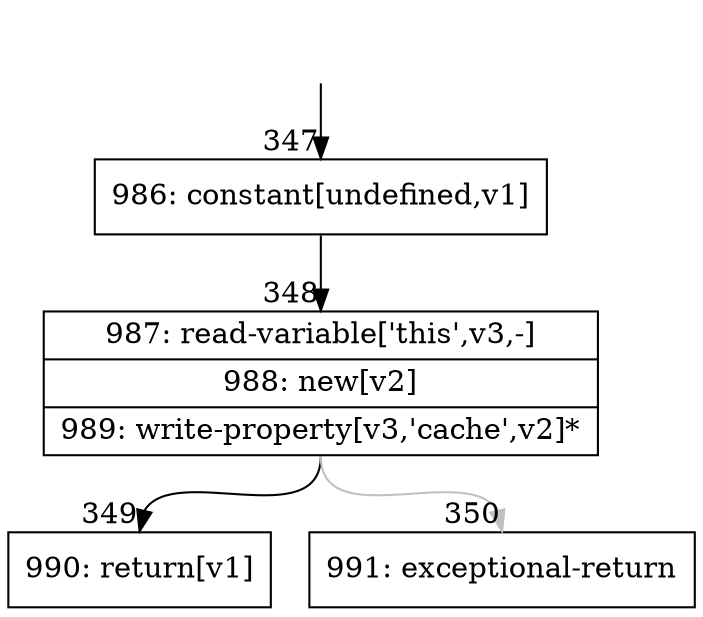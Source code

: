 digraph {
rankdir="TD"
BB_entry22[shape=none,label=""];
BB_entry22 -> BB347 [tailport=s, headport=n, headlabel="    347"]
BB347 [shape=record label="{986: constant[undefined,v1]}" ] 
BB347 -> BB348 [tailport=s, headport=n, headlabel="      348"]
BB348 [shape=record label="{987: read-variable['this',v3,-]|988: new[v2]|989: write-property[v3,'cache',v2]*}" ] 
BB348 -> BB349 [tailport=s, headport=n, headlabel="      349"]
BB348 -> BB350 [tailport=s, headport=n, color=gray, headlabel="      350"]
BB349 [shape=record label="{990: return[v1]}" ] 
BB350 [shape=record label="{991: exceptional-return}" ] 
//#$~ 412
}
